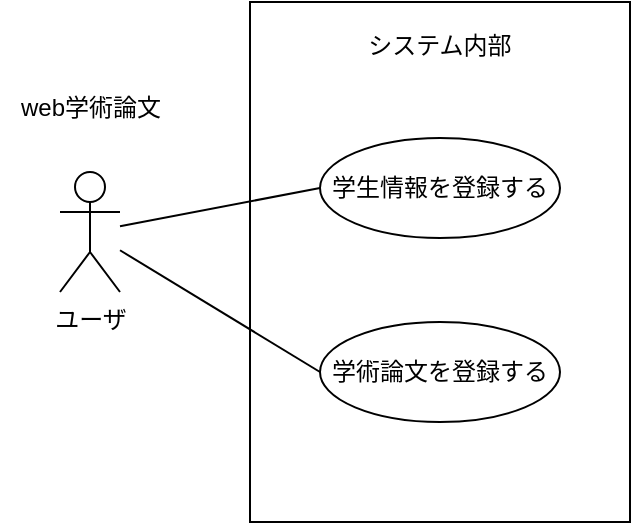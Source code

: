 <mxfile>
    <diagram id="2A1a0NmMOjQ65vxjoS3z" name="ページ1">
        <mxGraphModel dx="1119" dy="623" grid="1" gridSize="10" guides="1" tooltips="1" connect="1" arrows="1" fold="1" page="1" pageScale="1" pageWidth="827" pageHeight="1169" math="0" shadow="0">
            <root>
                <mxCell id="0"/>
                <mxCell id="1" parent="0"/>
                <mxCell id="3" value="web学術論文" style="text;html=1;align=center;verticalAlign=middle;resizable=0;points=[];autosize=1;strokeColor=none;fillColor=none;" vertex="1" parent="1">
                    <mxGeometry x="-25" y="118" width="90" height="30" as="geometry"/>
                </mxCell>
                <mxCell id="YbgFIkx2VhY90GcP8xtI-3" value="ユーザ" style="shape=umlActor;verticalLabelPosition=bottom;verticalAlign=top;html=1;outlineConnect=0;" vertex="1" parent="1">
                    <mxGeometry x="5" y="165" width="30" height="60" as="geometry"/>
                </mxCell>
                <mxCell id="YbgFIkx2VhY90GcP8xtI-5" value="システム内部&lt;div&gt;&lt;br&gt;&lt;/div&gt;&lt;div&gt;&lt;br&gt;&lt;/div&gt;&lt;div&gt;&lt;br&gt;&lt;/div&gt;&lt;div&gt;&lt;br&gt;&lt;/div&gt;&lt;div&gt;&lt;br&gt;&lt;div&gt;&lt;br&gt;&lt;/div&gt;&lt;div&gt;&lt;br&gt;&lt;/div&gt;&lt;div&gt;&lt;br&gt;&lt;/div&gt;&lt;div&gt;&lt;br&gt;&lt;/div&gt;&lt;div&gt;&lt;br&gt;&lt;/div&gt;&lt;div&gt;&lt;br&gt;&lt;/div&gt;&lt;div&gt;&lt;br&gt;&lt;/div&gt;&lt;div&gt;&lt;br&gt;&lt;/div&gt;&lt;div&gt;&lt;br&gt;&lt;/div&gt;&lt;div&gt;&lt;br&gt;&lt;/div&gt;&lt;/div&gt;" style="rounded=0;whiteSpace=wrap;html=1;" vertex="1" parent="1">
                    <mxGeometry x="100" y="80" width="190" height="260" as="geometry"/>
                </mxCell>
                <mxCell id="YbgFIkx2VhY90GcP8xtI-6" value="学生情報を登録する" style="ellipse;whiteSpace=wrap;html=1;" vertex="1" parent="1">
                    <mxGeometry x="135" y="148" width="120" height="50" as="geometry"/>
                </mxCell>
                <mxCell id="YbgFIkx2VhY90GcP8xtI-7" value="学術論文を登録する" style="ellipse;whiteSpace=wrap;html=1;" vertex="1" parent="1">
                    <mxGeometry x="135" y="240" width="120" height="50" as="geometry"/>
                </mxCell>
                <mxCell id="YbgFIkx2VhY90GcP8xtI-8" value="" style="endArrow=none;html=1;rounded=0;fontSize=12;startSize=8;endSize=8;curved=1;entryX=0;entryY=0.5;entryDx=0;entryDy=0;" edge="1" parent="1" source="YbgFIkx2VhY90GcP8xtI-3" target="YbgFIkx2VhY90GcP8xtI-6">
                    <mxGeometry width="50" height="50" relative="1" as="geometry">
                        <mxPoint x="130" y="250" as="sourcePoint"/>
                        <mxPoint x="180" y="200" as="targetPoint"/>
                    </mxGeometry>
                </mxCell>
                <mxCell id="YbgFIkx2VhY90GcP8xtI-9" value="" style="endArrow=none;html=1;rounded=0;fontSize=12;startSize=8;endSize=8;curved=1;entryX=0;entryY=0.5;entryDx=0;entryDy=0;" edge="1" parent="1" source="YbgFIkx2VhY90GcP8xtI-3" target="YbgFIkx2VhY90GcP8xtI-7">
                    <mxGeometry width="50" height="50" relative="1" as="geometry">
                        <mxPoint x="130" y="250" as="sourcePoint"/>
                        <mxPoint x="180" y="200" as="targetPoint"/>
                    </mxGeometry>
                </mxCell>
            </root>
        </mxGraphModel>
    </diagram>
</mxfile>
